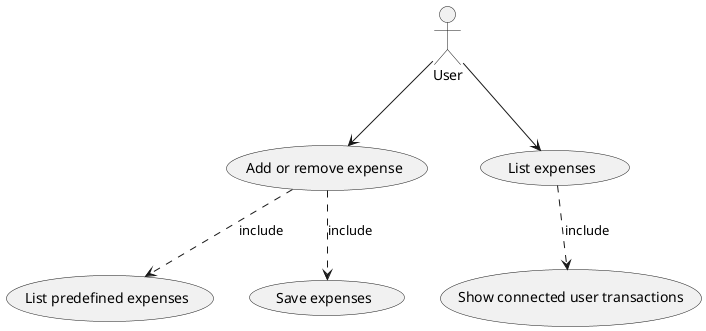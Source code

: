 @startuml expense_usecase
actor "User" as user
"Add or remove expense" as (add_exp)
"List predefined expenses" as (list_pred)
"Save expenses" as (save_exp)
add_exp ..> list_pred : include
add_exp ..> save_exp : include
"List expenses" as (list_exp_all)
"Show connected user transactions" as (show_tr)
list_exp_all ..> show_tr : include

user --> add_exp
user --> list_exp_all
@enduml
